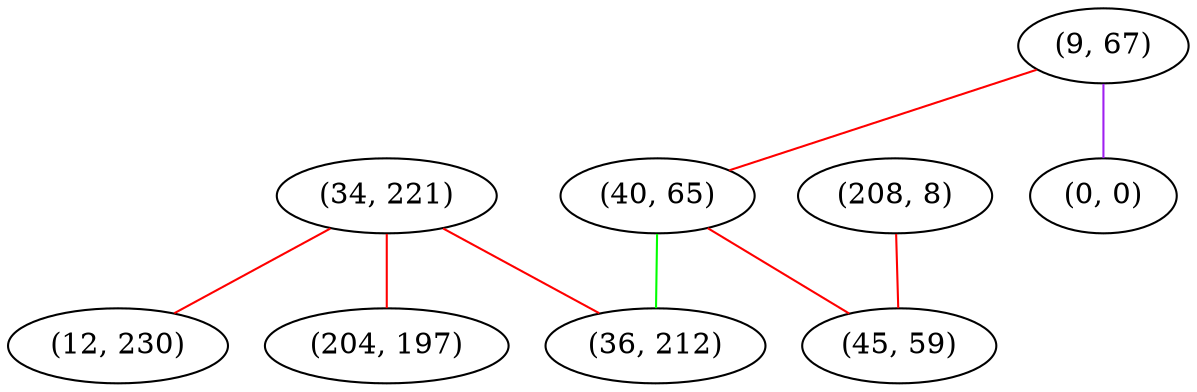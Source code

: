 graph "" {
"(34, 221)";
"(9, 67)";
"(40, 65)";
"(208, 8)";
"(12, 230)";
"(45, 59)";
"(204, 197)";
"(0, 0)";
"(36, 212)";
"(34, 221)" -- "(204, 197)"  [color=red, key=0, weight=1];
"(34, 221)" -- "(36, 212)"  [color=red, key=0, weight=1];
"(34, 221)" -- "(12, 230)"  [color=red, key=0, weight=1];
"(9, 67)" -- "(40, 65)"  [color=red, key=0, weight=1];
"(9, 67)" -- "(0, 0)"  [color=purple, key=0, weight=4];
"(40, 65)" -- "(36, 212)"  [color=green, key=0, weight=2];
"(40, 65)" -- "(45, 59)"  [color=red, key=0, weight=1];
"(208, 8)" -- "(45, 59)"  [color=red, key=0, weight=1];
}
